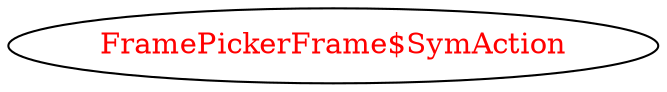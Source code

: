 digraph dependencyGraph {
 concentrate=true;
 ranksep="2.0";
 rankdir="LR"; 
 splines="ortho";
"FramePickerFrame$SymAction" [fontcolor="red"];
}